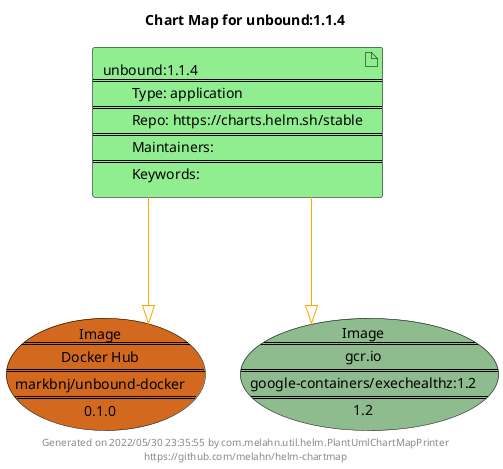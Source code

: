 @startuml
skinparam linetype ortho
skinparam backgroundColor white
skinparam usecaseBorderColor black
skinparam usecaseArrowColor LightSlateGray
skinparam artifactBorderColor black
skinparam artifactArrowColor LightSlateGray

title Chart Map for unbound:1.1.4

'There is one referenced Helm Chart
artifact "unbound:1.1.4\n====\n\tType: application\n====\n\tRepo: https://charts.helm.sh/stable\n====\n\tMaintainers: \n====\n\tKeywords: " as unbound_1_1_4 #LightGreen

'There are 2 referenced Docker Images
usecase "Image\n====\nDocker Hub\n====\nmarkbnj/unbound-docker\n====\n0.1.0" as markbnj_unbound_docker_0_1_0 #Chocolate
usecase "Image\n====\ngcr.io\n====\ngoogle-containers/exechealthz:1.2\n====\n1.2" as gcr_io_google_containers_exechealthz_1_2 #DarkSeaGreen

'Chart Dependencies
unbound_1_1_4--[#orange]-|>gcr_io_google_containers_exechealthz_1_2
unbound_1_1_4--[#orange]-|>markbnj_unbound_docker_0_1_0

center footer Generated on 2022/05/30 23:35:55 by com.melahn.util.helm.PlantUmlChartMapPrinter\nhttps://github.com/melahn/helm-chartmap
@enduml
